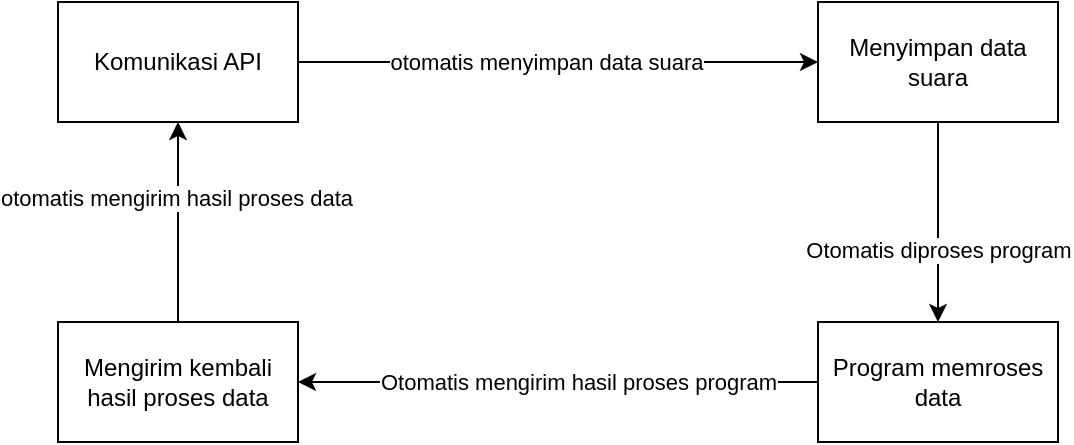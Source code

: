 <mxfile version="13.7.5" type="github">
  <diagram id="UnPoUyeYoCzFYDjncoaV" name="Page-1">
    <mxGraphModel dx="1422" dy="745" grid="1" gridSize="10" guides="1" tooltips="1" connect="1" arrows="1" fold="1" page="1" pageScale="1" pageWidth="1169" pageHeight="827" math="0" shadow="0">
      <root>
        <mxCell id="0" />
        <mxCell id="1" parent="0" />
        <mxCell id="s3C_2HI8IGK5vRpWpg6L-3" style="edgeStyle=orthogonalEdgeStyle;rounded=0;orthogonalLoop=1;jettySize=auto;html=1;entryX=0;entryY=0.5;entryDx=0;entryDy=0;" edge="1" parent="1" source="s3C_2HI8IGK5vRpWpg6L-1" target="s3C_2HI8IGK5vRpWpg6L-2">
          <mxGeometry relative="1" as="geometry" />
        </mxCell>
        <mxCell id="s3C_2HI8IGK5vRpWpg6L-4" value="otomatis menyimpan data suara" style="edgeLabel;html=1;align=center;verticalAlign=middle;resizable=0;points=[];" vertex="1" connectable="0" parent="s3C_2HI8IGK5vRpWpg6L-3">
          <mxGeometry x="-0.349" y="-1" relative="1" as="geometry">
            <mxPoint x="39" y="-1" as="offset" />
          </mxGeometry>
        </mxCell>
        <mxCell id="s3C_2HI8IGK5vRpWpg6L-1" value="Komunikasi API" style="rounded=0;whiteSpace=wrap;html=1;" vertex="1" parent="1">
          <mxGeometry x="270" y="270" width="120" height="60" as="geometry" />
        </mxCell>
        <mxCell id="s3C_2HI8IGK5vRpWpg6L-6" style="edgeStyle=orthogonalEdgeStyle;rounded=0;orthogonalLoop=1;jettySize=auto;html=1;entryX=0.5;entryY=0;entryDx=0;entryDy=0;" edge="1" parent="1" source="s3C_2HI8IGK5vRpWpg6L-2" target="s3C_2HI8IGK5vRpWpg6L-5">
          <mxGeometry relative="1" as="geometry" />
        </mxCell>
        <mxCell id="s3C_2HI8IGK5vRpWpg6L-7" value="Otomatis diproses program" style="edgeLabel;html=1;align=center;verticalAlign=middle;resizable=0;points=[];" vertex="1" connectable="0" parent="s3C_2HI8IGK5vRpWpg6L-6">
          <mxGeometry x="0.28" relative="1" as="geometry">
            <mxPoint as="offset" />
          </mxGeometry>
        </mxCell>
        <mxCell id="s3C_2HI8IGK5vRpWpg6L-2" value="Menyimpan data suara" style="rounded=0;whiteSpace=wrap;html=1;" vertex="1" parent="1">
          <mxGeometry x="650" y="270" width="120" height="60" as="geometry" />
        </mxCell>
        <mxCell id="s3C_2HI8IGK5vRpWpg6L-8" style="edgeStyle=orthogonalEdgeStyle;rounded=0;orthogonalLoop=1;jettySize=auto;html=1;entryX=1;entryY=0.5;entryDx=0;entryDy=0;" edge="1" parent="1" source="s3C_2HI8IGK5vRpWpg6L-5" target="s3C_2HI8IGK5vRpWpg6L-9">
          <mxGeometry relative="1" as="geometry">
            <mxPoint x="400" y="460" as="targetPoint" />
          </mxGeometry>
        </mxCell>
        <mxCell id="s3C_2HI8IGK5vRpWpg6L-11" value="Otomatis mengirim hasil proses program" style="edgeLabel;html=1;align=center;verticalAlign=middle;resizable=0;points=[];" vertex="1" connectable="0" parent="s3C_2HI8IGK5vRpWpg6L-8">
          <mxGeometry x="0.154" y="5" relative="1" as="geometry">
            <mxPoint x="30" y="-5" as="offset" />
          </mxGeometry>
        </mxCell>
        <mxCell id="s3C_2HI8IGK5vRpWpg6L-5" value="Program memroses data" style="rounded=0;whiteSpace=wrap;html=1;" vertex="1" parent="1">
          <mxGeometry x="650" y="430" width="120" height="60" as="geometry" />
        </mxCell>
        <mxCell id="s3C_2HI8IGK5vRpWpg6L-12" style="edgeStyle=orthogonalEdgeStyle;rounded=0;orthogonalLoop=1;jettySize=auto;html=1;entryX=0.5;entryY=1;entryDx=0;entryDy=0;" edge="1" parent="1" source="s3C_2HI8IGK5vRpWpg6L-9" target="s3C_2HI8IGK5vRpWpg6L-1">
          <mxGeometry relative="1" as="geometry" />
        </mxCell>
        <mxCell id="s3C_2HI8IGK5vRpWpg6L-13" value="otomatis mengirim hasil proses data" style="edgeLabel;html=1;align=center;verticalAlign=middle;resizable=0;points=[];" vertex="1" connectable="0" parent="s3C_2HI8IGK5vRpWpg6L-12">
          <mxGeometry x="0.24" y="1" relative="1" as="geometry">
            <mxPoint as="offset" />
          </mxGeometry>
        </mxCell>
        <mxCell id="s3C_2HI8IGK5vRpWpg6L-9" value="Mengirim kembali hasil proses data" style="rounded=0;whiteSpace=wrap;html=1;" vertex="1" parent="1">
          <mxGeometry x="270" y="430" width="120" height="60" as="geometry" />
        </mxCell>
      </root>
    </mxGraphModel>
  </diagram>
</mxfile>
